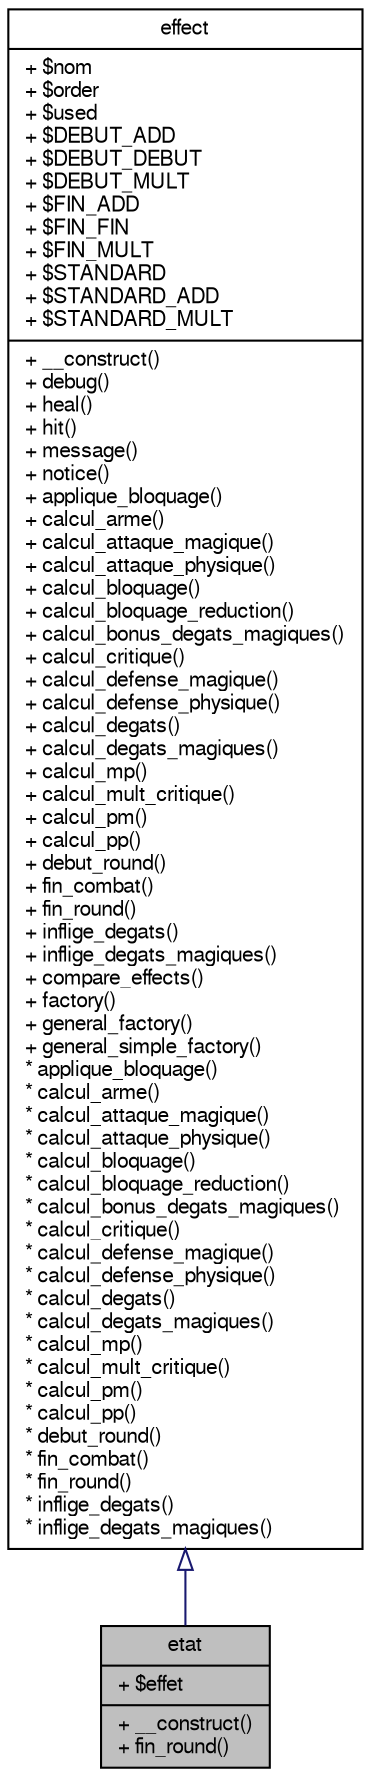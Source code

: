 digraph G
{
  bgcolor="transparent";
  edge [fontname="FreeSans",fontsize="10",labelfontname="FreeSans",labelfontsize="10"];
  node [fontname="FreeSans",fontsize="10",shape=record];
  Node1 [label="{etat\n|+ $effet\l|+ __construct()\l+ fin_round()\l}",height=0.2,width=0.4,color="black", fillcolor="grey75", style="filled" fontcolor="black"];
  Node2 -> Node1 [dir=back,color="midnightblue",fontsize="10",style="solid",arrowtail="empty",fontname="FreeSans"];
  Node2 [label="{effect\n|+ $nom\l+ $order\l+ $used\l+ $DEBUT_ADD\l+ $DEBUT_DEBUT\l+ $DEBUT_MULT\l+ $FIN_ADD\l+ $FIN_FIN\l+ $FIN_MULT\l+ $STANDARD\l+ $STANDARD_ADD\l+ $STANDARD_MULT\l|+ __construct()\l+ debug()\l+ heal()\l+ hit()\l+ message()\l+ notice()\l+ applique_bloquage()\l+ calcul_arme()\l+ calcul_attaque_magique()\l+ calcul_attaque_physique()\l+ calcul_bloquage()\l+ calcul_bloquage_reduction()\l+ calcul_bonus_degats_magiques()\l+ calcul_critique()\l+ calcul_defense_magique()\l+ calcul_defense_physique()\l+ calcul_degats()\l+ calcul_degats_magiques()\l+ calcul_mp()\l+ calcul_mult_critique()\l+ calcul_pm()\l+ calcul_pp()\l+ debut_round()\l+ fin_combat()\l+ fin_round()\l+ inflige_degats()\l+ inflige_degats_magiques()\l+ compare_effects()\l+ factory()\l+ general_factory()\l+ general_simple_factory()\l* applique_bloquage()\l* calcul_arme()\l* calcul_attaque_magique()\l* calcul_attaque_physique()\l* calcul_bloquage()\l* calcul_bloquage_reduction()\l* calcul_bonus_degats_magiques()\l* calcul_critique()\l* calcul_defense_magique()\l* calcul_defense_physique()\l* calcul_degats()\l* calcul_degats_magiques()\l* calcul_mp()\l* calcul_mult_critique()\l* calcul_pm()\l* calcul_pp()\l* debut_round()\l* fin_combat()\l* fin_round()\l* inflige_degats()\l* inflige_degats_magiques()\l}",height=0.2,width=0.4,color="black",URL="$classeffect.html",tooltip="Classe de base pour la gestion des effets en combat."];
}
